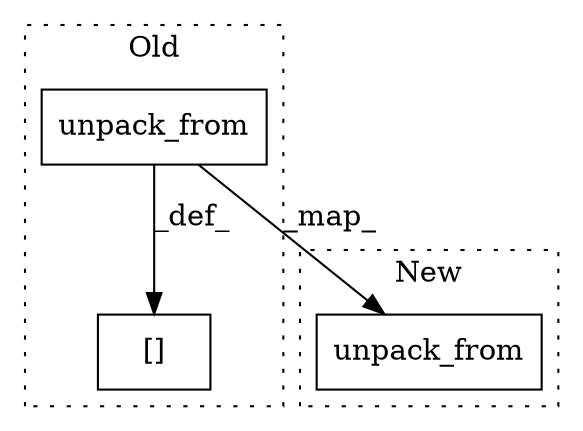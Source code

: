 digraph G {
subgraph cluster0 {
1 [label="unpack_from" a="32" s="20340,20368" l="12,1" shape="box"];
3 [label="[]" a="2" s="20302,20331" l="17,1" shape="box"];
label = "Old";
style="dotted";
}
subgraph cluster1 {
2 [label="unpack_from" a="32" s="20356,20384" l="12,1" shape="box"];
label = "New";
style="dotted";
}
1 -> 2 [label="_map_"];
1 -> 3 [label="_def_"];
}